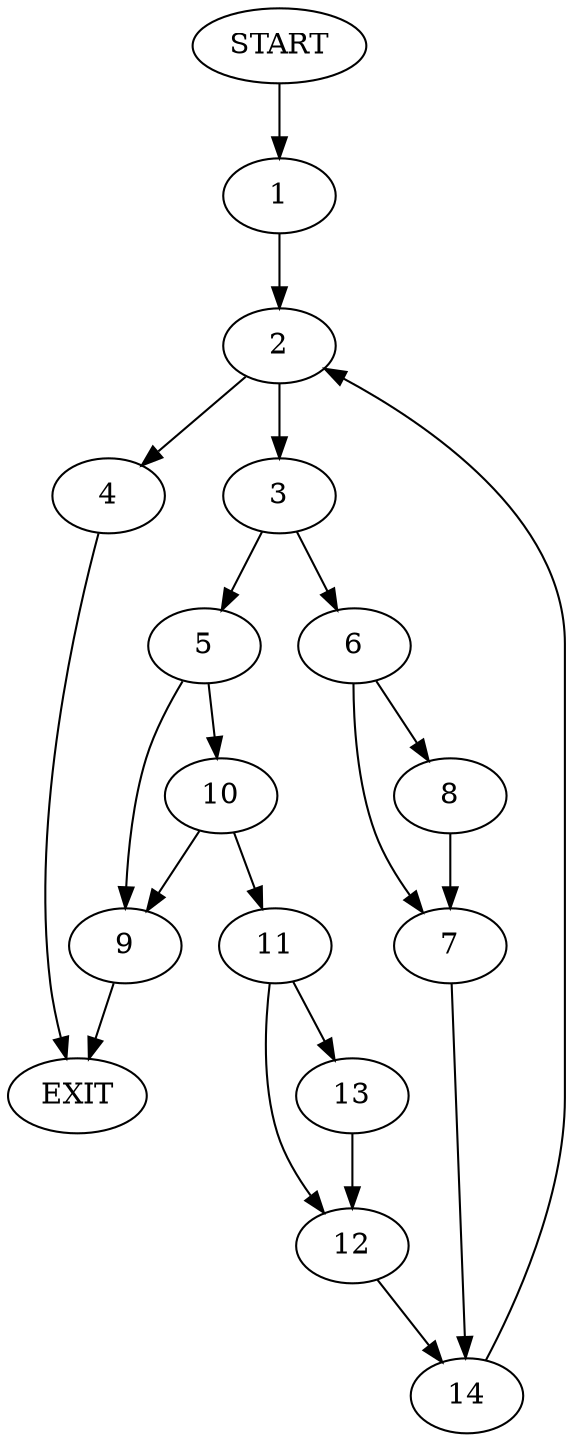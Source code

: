 digraph {
0 [label="START"]
15 [label="EXIT"]
0 -> 1
1 -> 2
2 -> 3
2 -> 4
4 -> 15
3 -> 5
3 -> 6
6 -> 7
6 -> 8
5 -> 9
5 -> 10
9 -> 15
10 -> 9
10 -> 11
11 -> 12
11 -> 13
12 -> 14
13 -> 12
14 -> 2
8 -> 7
7 -> 14
}

